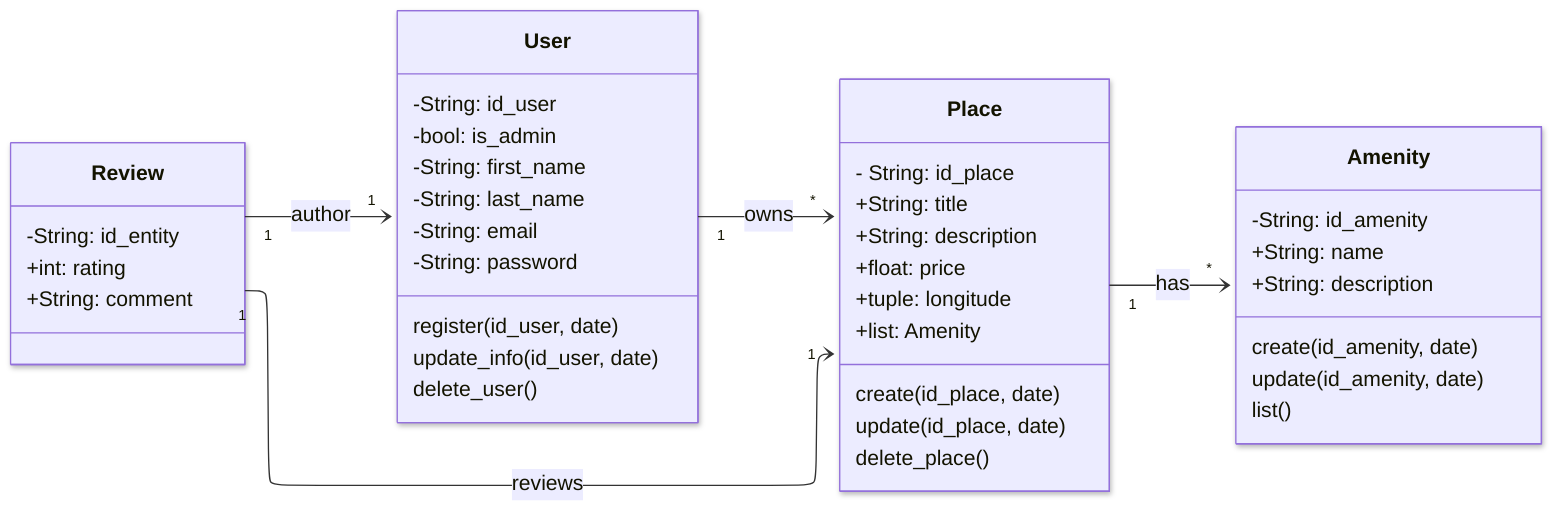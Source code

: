 ---
config:
  layout: elk
  look: neo
  theme: default
---
classDiagram
direction LR
    class Place {
	    - String: id_place
	    +String: title
	    +String: description
	    +float: price
	    +tuple: longitude
	    +list: Amenity
	    create(id_place, date)
	    update(id_place, date)
	    delete_place()
    }
    class Amenity {
	    -String: id_amenity
	    +String: name
	    +String: description
	    create(id_amenity, date)
	    update(id_amenity, date)
	    list()
    }
    class User {
	    -String: id_user
	    -bool: is_admin
	    -String: first_name
	    -String: last_name
	    -String: email
	    -String: password
	    register(id_user, date)
	    update_info(id_user, date)
	    delete_user()
    }
    class Review {
	    -String: id_entity
	    +int: rating
	    +String: comment
    }

    Review "1" --> "1" User : author
    Review "1" --> "1" Place : reviews
    Place "1" --> "*" Amenity : has
    User "1" --> "*" Place : owns